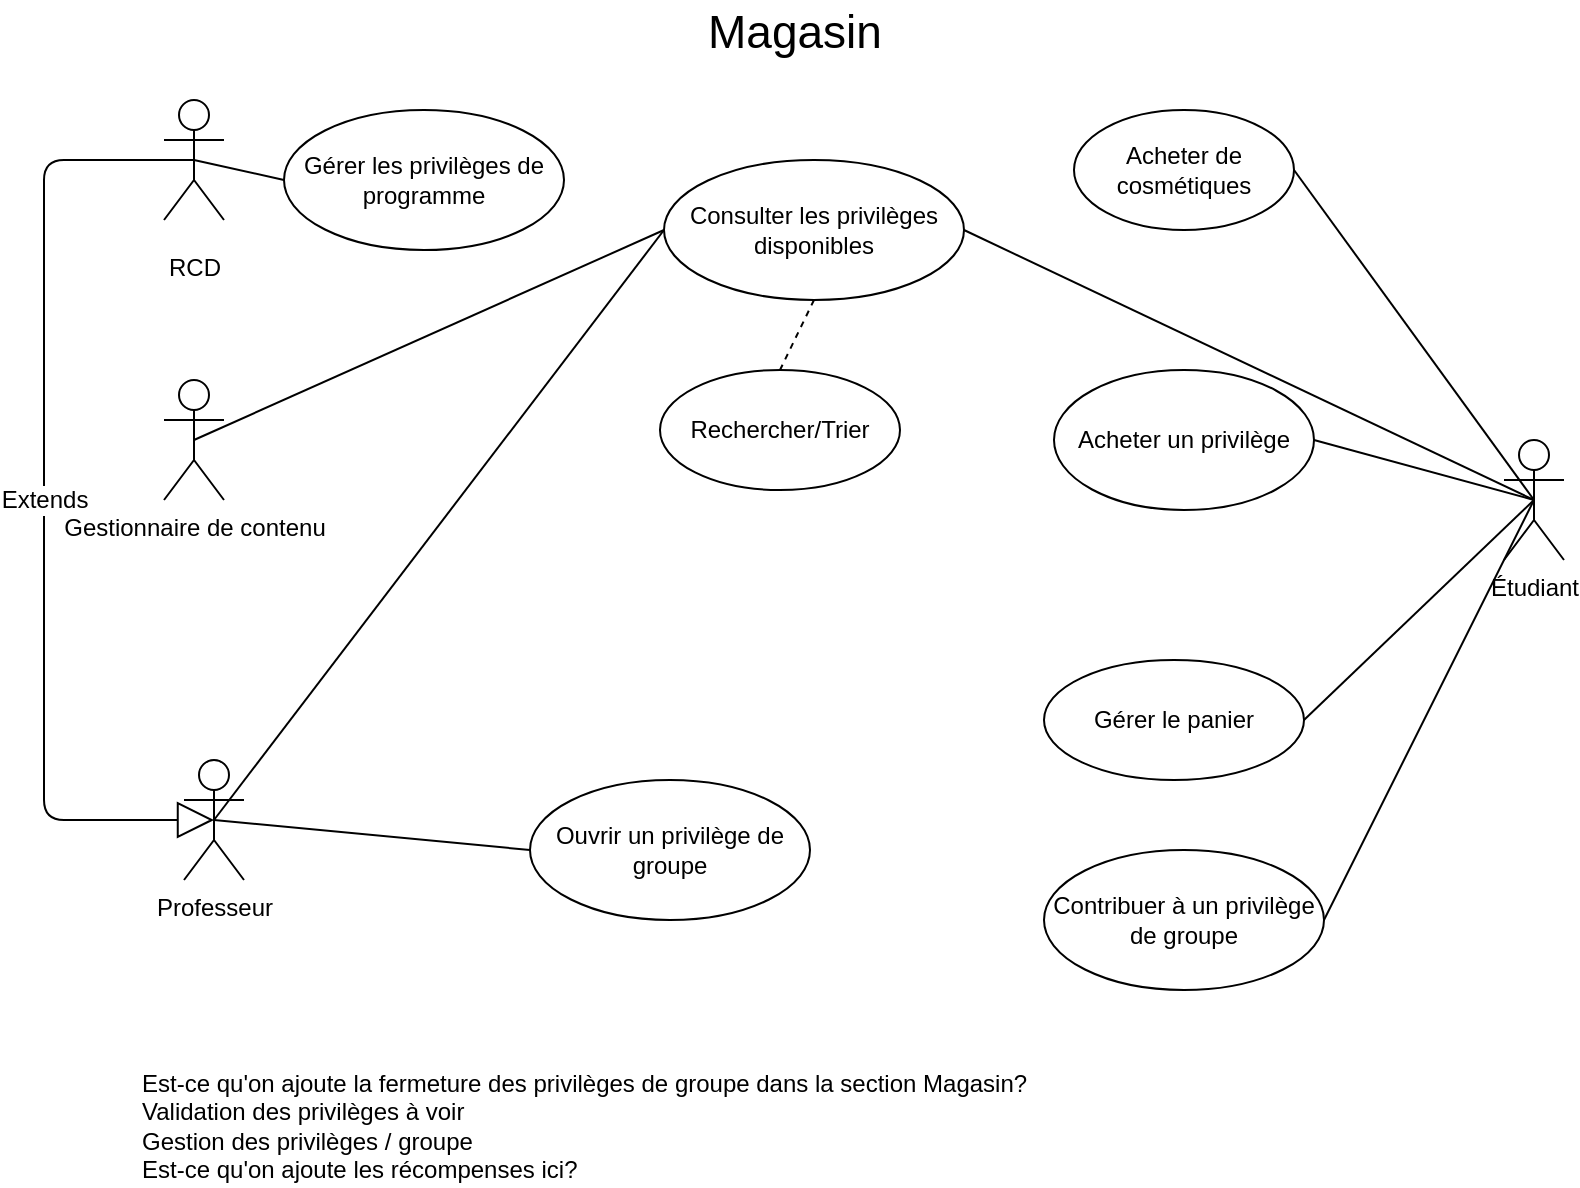 <mxfile version="12.0.2" type="device" pages="10"><diagram id="OWqLXhqKrAxSrHuuttik" name="Magasin"><mxGraphModel dx="1476" dy="595" grid="0" gridSize="10" guides="1" tooltips="1" connect="1" arrows="1" fold="1" page="1" pageScale="1" pageWidth="827" pageHeight="1169" math="0" shadow="0"><root><mxCell id="0"/><mxCell id="1" parent="0"/><mxCell id="yUyW-FGWq5844-ihpo3P-1" value="Étudiant" style="shape=umlActor;verticalLabelPosition=bottom;labelBackgroundColor=#ffffff;verticalAlign=top;html=1;outlineConnect=0;" parent="1" vertex="1"><mxGeometry x="760" y="250" width="30" height="60" as="geometry"/></mxCell><mxCell id="yUyW-FGWq5844-ihpo3P-2" value="Professeur" style="shape=umlActor;verticalLabelPosition=bottom;labelBackgroundColor=#ffffff;verticalAlign=top;html=1;outlineConnect=0;" parent="1" vertex="1"><mxGeometry x="100" y="410" width="30" height="60" as="geometry"/></mxCell><mxCell id="yUyW-FGWq5844-ihpo3P-3" value="Gestionnaire de contenu" style="shape=umlActor;verticalLabelPosition=bottom;labelBackgroundColor=#ffffff;verticalAlign=top;html=1;outlineConnect=0;" parent="1" vertex="1"><mxGeometry x="90" y="220" width="30" height="60" as="geometry"/></mxCell><mxCell id="yUyW-FGWq5844-ihpo3P-8" value="Magasin" style="text;html=1;resizable=0;points=[];autosize=1;align=left;verticalAlign=top;spacingTop=-4;fontSize=23;" parent="1" vertex="1"><mxGeometry x="360" y="30" width="60" height="20" as="geometry"/></mxCell><mxCell id="yUyW-FGWq5844-ihpo3P-9" value="&lt;font style=&quot;font-size: 12px&quot;&gt;RCD&lt;/font&gt;" style="shape=umlActor;verticalLabelPosition=bottom;labelBackgroundColor=#ffffff;verticalAlign=top;html=1;outlineConnect=0;fontSize=23;" parent="1" vertex="1"><mxGeometry x="90" y="80" width="30" height="60" as="geometry"/></mxCell><mxCell id="yUyW-FGWq5844-ihpo3P-12" value="Acheter de cosmétiques" style="ellipse;whiteSpace=wrap;html=1;align=center;container=1;recursiveResize=0;treeFolding=1;treeMoving=1;fontSize=12;" parent="1" vertex="1"><mxGeometry x="545" y="85" width="110" height="60" as="geometry"/></mxCell><mxCell id="yUyW-FGWq5844-ihpo3P-13" value="Contribuer à un privilège de groupe" style="ellipse;whiteSpace=wrap;html=1;align=center;container=1;recursiveResize=0;treeFolding=1;treeMoving=1;fontSize=12;" parent="1" vertex="1"><mxGeometry x="530" y="455" width="140" height="70" as="geometry"/></mxCell><mxCell id="yUyW-FGWq5844-ihpo3P-14" value="Ouvrir un privilège de groupe" style="ellipse;whiteSpace=wrap;html=1;align=center;container=1;recursiveResize=0;treeFolding=1;treeMoving=1;fontSize=12;" parent="1" vertex="1"><mxGeometry x="273" y="420" width="140" height="70" as="geometry"/></mxCell><mxCell id="yUyW-FGWq5844-ihpo3P-15" value="Gérer les privilèges de programme" style="ellipse;whiteSpace=wrap;html=1;align=center;container=1;recursiveResize=0;treeFolding=1;treeMoving=1;fontSize=12;" parent="1" vertex="1"><mxGeometry x="150" y="85" width="140" height="70" as="geometry"/></mxCell><mxCell id="yUyW-FGWq5844-ihpo3P-16" value="Acheter un privilège" style="ellipse;whiteSpace=wrap;html=1;align=center;container=1;recursiveResize=0;treeFolding=1;treeMoving=1;fontSize=12;" parent="1" vertex="1"><mxGeometry x="535" y="215" width="130" height="70" as="geometry"/></mxCell><mxCell id="yUyW-FGWq5844-ihpo3P-17" value="Rechercher/Trier" style="ellipse;whiteSpace=wrap;html=1;align=center;container=1;recursiveResize=0;treeFolding=1;treeMoving=1;fontSize=12;" parent="1" vertex="1"><mxGeometry x="338" y="215" width="120" height="60" as="geometry"/></mxCell><mxCell id="yUyW-FGWq5844-ihpo3P-18" value="Consulter les privilèges disponibles" style="ellipse;whiteSpace=wrap;html=1;align=center;container=1;recursiveResize=0;treeFolding=1;treeMoving=1;fontSize=12;" parent="1" vertex="1"><mxGeometry x="340" y="110" width="150" height="70" as="geometry"/></mxCell><mxCell id="yUyW-FGWq5844-ihpo3P-20" value="Gérer le panier" style="ellipse;whiteSpace=wrap;html=1;align=center;container=1;recursiveResize=0;treeFolding=1;treeMoving=1;fontSize=12;" parent="1" vertex="1"><mxGeometry x="530" y="360" width="130" height="60" as="geometry"/></mxCell><mxCell id="yUyW-FGWq5844-ihpo3P-21" value="" style="endArrow=none;html=1;fontSize=12;entryX=0.5;entryY=0.5;entryDx=0;entryDy=0;entryPerimeter=0;exitX=0;exitY=0.5;exitDx=0;exitDy=0;" parent="1" source="yUyW-FGWq5844-ihpo3P-15" target="yUyW-FGWq5844-ihpo3P-9" edge="1"><mxGeometry width="50" height="50" relative="1" as="geometry"><mxPoint x="10" y="600" as="sourcePoint"/><mxPoint x="60" y="550" as="targetPoint"/></mxGeometry></mxCell><mxCell id="yUyW-FGWq5844-ihpo3P-22" value="" style="endArrow=none;html=1;fontSize=12;entryX=0.5;entryY=0.5;entryDx=0;entryDy=0;entryPerimeter=0;exitX=0;exitY=0.5;exitDx=0;exitDy=0;" parent="1" source="yUyW-FGWq5844-ihpo3P-18" target="yUyW-FGWq5844-ihpo3P-3" edge="1"><mxGeometry width="50" height="50" relative="1" as="geometry"><mxPoint x="10" y="600" as="sourcePoint"/><mxPoint x="60" y="550" as="targetPoint"/></mxGeometry></mxCell><mxCell id="yUyW-FGWq5844-ihpo3P-23" value="" style="endArrow=none;dashed=1;html=1;fontSize=12;entryX=0.5;entryY=0;entryDx=0;entryDy=0;exitX=0.5;exitY=1;exitDx=0;exitDy=0;" parent="1" source="yUyW-FGWq5844-ihpo3P-18" target="yUyW-FGWq5844-ihpo3P-17" edge="1"><mxGeometry width="50" height="50" relative="1" as="geometry"><mxPoint x="10" y="600" as="sourcePoint"/><mxPoint x="60" y="550" as="targetPoint"/></mxGeometry></mxCell><mxCell id="yUyW-FGWq5844-ihpo3P-24" value="" style="endArrow=none;html=1;fontSize=12;entryX=0.5;entryY=0.5;entryDx=0;entryDy=0;entryPerimeter=0;exitX=0;exitY=0.5;exitDx=0;exitDy=0;" parent="1" source="yUyW-FGWq5844-ihpo3P-18" target="yUyW-FGWq5844-ihpo3P-2" edge="1"><mxGeometry width="50" height="50" relative="1" as="geometry"><mxPoint x="10" y="600" as="sourcePoint"/><mxPoint x="60" y="550" as="targetPoint"/></mxGeometry></mxCell><mxCell id="yUyW-FGWq5844-ihpo3P-25" value="" style="endArrow=none;html=1;fontSize=12;entryX=0.5;entryY=0.5;entryDx=0;entryDy=0;entryPerimeter=0;exitX=0;exitY=0.5;exitDx=0;exitDy=0;" parent="1" source="yUyW-FGWq5844-ihpo3P-14" target="yUyW-FGWq5844-ihpo3P-2" edge="1"><mxGeometry width="50" height="50" relative="1" as="geometry"><mxPoint x="10" y="600" as="sourcePoint"/><mxPoint x="60" y="550" as="targetPoint"/></mxGeometry></mxCell><mxCell id="yUyW-FGWq5844-ihpo3P-26" value="Extends" style="endArrow=block;endSize=16;endFill=0;html=1;fontSize=12;exitX=0.5;exitY=0.5;exitDx=0;exitDy=0;exitPerimeter=0;entryX=0.5;entryY=0.5;entryDx=0;entryDy=0;entryPerimeter=0;" parent="1" source="yUyW-FGWq5844-ihpo3P-9" target="yUyW-FGWq5844-ihpo3P-2" edge="1"><mxGeometry width="160" relative="1" as="geometry"><mxPoint x="10" y="550" as="sourcePoint"/><mxPoint x="170" y="550" as="targetPoint"/><Array as="points"><mxPoint x="30" y="110"/><mxPoint x="30" y="440"/></Array></mxGeometry></mxCell><mxCell id="yUyW-FGWq5844-ihpo3P-27" value="" style="endArrow=none;html=1;fontSize=12;entryX=0.5;entryY=0.5;entryDx=0;entryDy=0;entryPerimeter=0;exitX=1;exitY=0.5;exitDx=0;exitDy=0;" parent="1" source="yUyW-FGWq5844-ihpo3P-12" target="yUyW-FGWq5844-ihpo3P-1" edge="1"><mxGeometry width="50" height="50" relative="1" as="geometry"><mxPoint x="10" y="600" as="sourcePoint"/><mxPoint x="60" y="550" as="targetPoint"/></mxGeometry></mxCell><mxCell id="yUyW-FGWq5844-ihpo3P-28" value="" style="endArrow=none;html=1;fontSize=12;entryX=0.5;entryY=0.5;entryDx=0;entryDy=0;entryPerimeter=0;exitX=1;exitY=0.5;exitDx=0;exitDy=0;" parent="1" source="yUyW-FGWq5844-ihpo3P-16" target="yUyW-FGWq5844-ihpo3P-1" edge="1"><mxGeometry width="50" height="50" relative="1" as="geometry"><mxPoint x="10" y="600" as="sourcePoint"/><mxPoint x="60" y="550" as="targetPoint"/></mxGeometry></mxCell><mxCell id="yUyW-FGWq5844-ihpo3P-29" value="" style="endArrow=none;html=1;fontSize=12;entryX=0.5;entryY=0.5;entryDx=0;entryDy=0;entryPerimeter=0;exitX=1;exitY=0.5;exitDx=0;exitDy=0;" parent="1" source="yUyW-FGWq5844-ihpo3P-20" target="yUyW-FGWq5844-ihpo3P-1" edge="1"><mxGeometry width="50" height="50" relative="1" as="geometry"><mxPoint x="10" y="600" as="sourcePoint"/><mxPoint x="60" y="550" as="targetPoint"/></mxGeometry></mxCell><mxCell id="yUyW-FGWq5844-ihpo3P-30" value="" style="endArrow=none;html=1;fontSize=12;entryX=0.5;entryY=0.5;entryDx=0;entryDy=0;entryPerimeter=0;exitX=1;exitY=0.5;exitDx=0;exitDy=0;" parent="1" source="yUyW-FGWq5844-ihpo3P-13" target="yUyW-FGWq5844-ihpo3P-1" edge="1"><mxGeometry width="50" height="50" relative="1" as="geometry"><mxPoint x="10" y="600" as="sourcePoint"/><mxPoint x="60" y="550" as="targetPoint"/></mxGeometry></mxCell><mxCell id="yUyW-FGWq5844-ihpo3P-31" value="" style="endArrow=none;html=1;fontSize=12;entryX=0.5;entryY=0.5;entryDx=0;entryDy=0;entryPerimeter=0;exitX=1;exitY=0.5;exitDx=0;exitDy=0;" parent="1" source="yUyW-FGWq5844-ihpo3P-18" target="yUyW-FGWq5844-ihpo3P-1" edge="1"><mxGeometry width="50" height="50" relative="1" as="geometry"><mxPoint x="10" y="600" as="sourcePoint"/><mxPoint x="60" y="550" as="targetPoint"/></mxGeometry></mxCell><mxCell id="yUyW-FGWq5844-ihpo3P-32" value="&lt;div&gt;Est-ce qu'on ajoute la fermeture des privilèges de groupe dans la section Magasin?&lt;/div&gt;&lt;div&gt;Validation des privilèges à voir&lt;br&gt;&lt;/div&gt;&lt;div&gt;Gestion des privilèges / groupe&lt;/div&gt;&lt;div&gt;Est-ce qu'on ajoute les récompenses ici?&lt;br&gt;&lt;/div&gt;" style="text;html=1;resizable=0;points=[];autosize=1;align=left;verticalAlign=top;spacingTop=-4;fontSize=12;" parent="1" vertex="1"><mxGeometry x="77" y="562" width="450" height="60" as="geometry"/></mxCell></root></mxGraphModel></diagram><diagram id="iceCDYo9wT4v2LX8CSk_" name="Profil"><mxGraphModel dx="1476" dy="595" grid="0" gridSize="10" guides="1" tooltips="1" connect="1" arrows="1" fold="1" page="1" pageScale="1" pageWidth="1169" pageHeight="827" math="0" shadow="0"><root><mxCell id="tCKkv0YkU6ImWQ40d-lL-0"/><mxCell id="tCKkv0YkU6ImWQ40d-lL-1" parent="tCKkv0YkU6ImWQ40d-lL-0"/><mxCell id="Ze2UR6EOkPJCLq1yx7Bj-0" value="Visiteur" style="shape=umlActor;verticalLabelPosition=bottom;labelBackgroundColor=#ffffff;verticalAlign=top;html=1;outlineConnect=0;fontSize=12;" parent="tCKkv0YkU6ImWQ40d-lL-1" vertex="1"><mxGeometry x="40" y="98" width="30" height="60" as="geometry"/></mxCell><mxCell id="Ze2UR6EOkPJCLq1yx7Bj-1" value="Administrateur" style="shape=umlActor;verticalLabelPosition=bottom;labelBackgroundColor=#ffffff;verticalAlign=top;html=1;outlineConnect=0;fontSize=12;" parent="tCKkv0YkU6ImWQ40d-lL-1" vertex="1"><mxGeometry x="40" y="205" width="30" height="60" as="geometry"/></mxCell><mxCell id="Ze2UR6EOkPJCLq1yx7Bj-2" value="Étudiant" style="shape=umlActor;verticalLabelPosition=bottom;labelBackgroundColor=#ffffff;verticalAlign=top;html=1;outlineConnect=0;fontSize=12;" parent="tCKkv0YkU6ImWQ40d-lL-1" vertex="1"><mxGeometry x="770" y="165" width="30" height="60" as="geometry"/></mxCell><mxCell id="Ze2UR6EOkPJCLq1yx7Bj-3" value="Professeur" style="shape=umlActor;verticalLabelPosition=bottom;labelBackgroundColor=#ffffff;verticalAlign=top;html=1;outlineConnect=0;fontSize=12;" parent="tCKkv0YkU6ImWQ40d-lL-1" vertex="1"><mxGeometry x="772" y="353" width="30" height="60" as="geometry"/></mxCell><mxCell id="Ze2UR6EOkPJCLq1yx7Bj-5" value="Consulter globalement&amp;nbsp; des profils" style="ellipse;whiteSpace=wrap;html=1;align=center;container=1;recursiveResize=0;treeFolding=1;treeMoving=1;fontSize=12;" parent="tCKkv0YkU6ImWQ40d-lL-1" vertex="1"><mxGeometry x="140" y="105" width="130" height="70" as="geometry"/></mxCell><mxCell id="Ze2UR6EOkPJCLq1yx7Bj-6" value="Consulter l'historique des achats" style="ellipse;whiteSpace=wrap;html=1;align=center;container=1;recursiveResize=0;treeFolding=1;treeMoving=1;fontSize=12;" parent="tCKkv0YkU6ImWQ40d-lL-1" vertex="1"><mxGeometry x="430" y="195" width="130" height="70" as="geometry"/></mxCell><mxCell id="Ze2UR6EOkPJCLq1yx7Bj-7" value="Consulter l'inventaire" style="ellipse;whiteSpace=wrap;html=1;align=center;container=1;recursiveResize=0;treeFolding=1;treeMoving=1;fontSize=12;" parent="tCKkv0YkU6ImWQ40d-lL-1" vertex="1"><mxGeometry x="600" y="205" width="140" height="70" as="geometry"/></mxCell><mxCell id="Ze2UR6EOkPJCLq1yx7Bj-8" value="Consulter les points d'expériences" style="ellipse;whiteSpace=wrap;html=1;align=center;container=1;recursiveResize=0;treeFolding=1;treeMoving=1;fontSize=12;" parent="tCKkv0YkU6ImWQ40d-lL-1" vertex="1"><mxGeometry x="430" y="277.5" width="135" height="70" as="geometry"/></mxCell><mxCell id="Ze2UR6EOkPJCLq1yx7Bj-9" value="Consulter les points (monnaie)" style="ellipse;whiteSpace=wrap;html=1;align=center;container=1;recursiveResize=0;treeFolding=1;treeMoving=1;fontSize=12;" parent="tCKkv0YkU6ImWQ40d-lL-1" vertex="1"><mxGeometry x="430" y="115" width="130" height="60" as="geometry"/></mxCell><mxCell id="Ze2UR6EOkPJCLq1yx7Bj-10" value="Consulter le profil Active Directory" style="ellipse;whiteSpace=wrap;html=1;align=center;container=1;recursiveResize=0;treeFolding=1;treeMoving=1;fontSize=12;" parent="tCKkv0YkU6ImWQ40d-lL-1" vertex="1"><mxGeometry x="595" y="110" width="125" height="80" as="geometry"/></mxCell><mxCell id="Ze2UR6EOkPJCLq1yx7Bj-11" value="Consulter le pseudo et la description" style="ellipse;whiteSpace=wrap;html=1;align=center;container=1;recursiveResize=0;treeFolding=1;treeMoving=1;fontSize=12;" parent="tCKkv0YkU6ImWQ40d-lL-1" vertex="1"><mxGeometry x="571" y="360" width="160" height="80" as="geometry"/></mxCell><mxCell id="Ze2UR6EOkPJCLq1yx7Bj-12" value="Modifier l'avatar" style="ellipse;whiteSpace=wrap;html=1;align=center;container=1;recursiveResize=0;treeFolding=1;treeMoving=1;fontSize=12;" parent="tCKkv0YkU6ImWQ40d-lL-1" vertex="1"><mxGeometry x="365" y="490" width="150" height="60" as="geometry"/></mxCell><mxCell id="Ze2UR6EOkPJCLq1yx7Bj-13" value="Modifier le pseudo et la description" style="ellipse;whiteSpace=wrap;html=1;align=center;container=1;recursiveResize=0;treeFolding=1;treeMoving=1;fontSize=12;" parent="tCKkv0YkU6ImWQ40d-lL-1" vertex="1"><mxGeometry x="557.5" y="480" width="170" height="70" as="geometry"/></mxCell><mxCell id="Ze2UR6EOkPJCLq1yx7Bj-14" value="Consulter tous les profils" style="ellipse;whiteSpace=wrap;html=1;align=center;container=1;recursiveResize=0;treeFolding=1;treeMoving=1;fontSize=12;" parent="tCKkv0YkU6ImWQ40d-lL-1" vertex="1"><mxGeometry x="145" y="207.5" width="130" height="70" as="geometry"/></mxCell><mxCell id="Ze2UR6EOkPJCLq1yx7Bj-15" value="Consulter l'avatar" style="ellipse;whiteSpace=wrap;html=1;align=center;container=1;recursiveResize=0;treeFolding=1;treeMoving=1;fontSize=12;" parent="tCKkv0YkU6ImWQ40d-lL-1" vertex="1"><mxGeometry x="390" y="370" width="140" height="60" as="geometry"/></mxCell><mxCell id="Ze2UR6EOkPJCLq1yx7Bj-16" value="Profil" style="text;html=1;resizable=0;points=[];autosize=1;align=left;verticalAlign=top;spacingTop=-4;fontSize=23;" parent="tCKkv0YkU6ImWQ40d-lL-1" vertex="1"><mxGeometry x="420" y="19" width="40" height="20" as="geometry"/></mxCell><mxCell id="tcW8Bvh_IKt563i1LxkQ-0" value="" style="endArrow=none;html=1;fontSize=23;entryX=0.5;entryY=0.5;entryDx=0;entryDy=0;entryPerimeter=0;exitX=0;exitY=0.5;exitDx=0;exitDy=0;" parent="tCKkv0YkU6ImWQ40d-lL-1" source="Ze2UR6EOkPJCLq1yx7Bj-5" target="Ze2UR6EOkPJCLq1yx7Bj-0" edge="1"><mxGeometry width="50" height="50" relative="1" as="geometry"><mxPoint x="20" y="670" as="sourcePoint"/><mxPoint x="70" y="620" as="targetPoint"/></mxGeometry></mxCell><mxCell id="tcW8Bvh_IKt563i1LxkQ-1" value="" style="endArrow=none;html=1;fontSize=23;entryX=0.5;entryY=0.5;entryDx=0;entryDy=0;entryPerimeter=0;exitX=0;exitY=0.5;exitDx=0;exitDy=0;" parent="tCKkv0YkU6ImWQ40d-lL-1" source="Ze2UR6EOkPJCLq1yx7Bj-14" target="Ze2UR6EOkPJCLq1yx7Bj-1" edge="1"><mxGeometry width="50" height="50" relative="1" as="geometry"><mxPoint x="20" y="670" as="sourcePoint"/><mxPoint x="70" y="620" as="targetPoint"/></mxGeometry></mxCell><mxCell id="tcW8Bvh_IKt563i1LxkQ-2" value="" style="endArrow=none;html=1;fontSize=23;entryX=0.5;entryY=0.5;entryDx=0;entryDy=0;entryPerimeter=0;exitX=1;exitY=0.5;exitDx=0;exitDy=0;" parent="tCKkv0YkU6ImWQ40d-lL-1" source="Ze2UR6EOkPJCLq1yx7Bj-11" target="Ze2UR6EOkPJCLq1yx7Bj-3" edge="1"><mxGeometry width="50" height="50" relative="1" as="geometry"><mxPoint x="20" y="670" as="sourcePoint"/><mxPoint x="70" y="620" as="targetPoint"/></mxGeometry></mxCell><mxCell id="tcW8Bvh_IKt563i1LxkQ-3" value="" style="endArrow=none;html=1;fontSize=23;entryX=0.5;entryY=0.5;entryDx=0;entryDy=0;entryPerimeter=0;exitX=1;exitY=0;exitDx=0;exitDy=0;" parent="tCKkv0YkU6ImWQ40d-lL-1" source="Ze2UR6EOkPJCLq1yx7Bj-13" target="Ze2UR6EOkPJCLq1yx7Bj-3" edge="1"><mxGeometry width="50" height="50" relative="1" as="geometry"><mxPoint x="20" y="670" as="sourcePoint"/><mxPoint x="70" y="620" as="targetPoint"/></mxGeometry></mxCell><mxCell id="tcW8Bvh_IKt563i1LxkQ-4" value="" style="endArrow=none;html=1;fontSize=23;entryX=0.5;entryY=0.5;entryDx=0;entryDy=0;entryPerimeter=0;exitX=1;exitY=0.5;exitDx=0;exitDy=0;" parent="tCKkv0YkU6ImWQ40d-lL-1" source="Ze2UR6EOkPJCLq1yx7Bj-12" target="Ze2UR6EOkPJCLq1yx7Bj-3" edge="1"><mxGeometry width="50" height="50" relative="1" as="geometry"><mxPoint x="20" y="670" as="sourcePoint"/><mxPoint x="70" y="620" as="targetPoint"/><Array as="points"><mxPoint x="560" y="460"/><mxPoint x="680" y="460"/></Array></mxGeometry></mxCell><mxCell id="tcW8Bvh_IKt563i1LxkQ-5" value="" style="endArrow=none;html=1;fontSize=23;entryX=0.5;entryY=0.5;entryDx=0;entryDy=0;entryPerimeter=0;exitX=1;exitY=0.5;exitDx=0;exitDy=0;" parent="tCKkv0YkU6ImWQ40d-lL-1" source="Ze2UR6EOkPJCLq1yx7Bj-15" target="Ze2UR6EOkPJCLq1yx7Bj-3" edge="1"><mxGeometry width="50" height="50" relative="1" as="geometry"><mxPoint x="20" y="670" as="sourcePoint"/><mxPoint x="70" y="620" as="targetPoint"/><Array as="points"><mxPoint x="560" y="450"/><mxPoint x="680" y="450"/></Array></mxGeometry></mxCell><mxCell id="tcW8Bvh_IKt563i1LxkQ-6" value="" style="endArrow=none;html=1;fontSize=23;entryX=0.5;entryY=0.5;entryDx=0;entryDy=0;entryPerimeter=0;exitX=1;exitY=0.5;exitDx=0;exitDy=0;" parent="tCKkv0YkU6ImWQ40d-lL-1" source="Ze2UR6EOkPJCLq1yx7Bj-10" target="Ze2UR6EOkPJCLq1yx7Bj-2" edge="1"><mxGeometry width="50" height="50" relative="1" as="geometry"><mxPoint x="20" y="620" as="sourcePoint"/><mxPoint x="70" y="570" as="targetPoint"/></mxGeometry></mxCell><mxCell id="tcW8Bvh_IKt563i1LxkQ-7" value="" style="endArrow=none;html=1;fontSize=23;entryX=0.5;entryY=0.5;entryDx=0;entryDy=0;entryPerimeter=0;exitX=1;exitY=0.5;exitDx=0;exitDy=0;" parent="tCKkv0YkU6ImWQ40d-lL-1" source="Ze2UR6EOkPJCLq1yx7Bj-7" target="Ze2UR6EOkPJCLq1yx7Bj-2" edge="1"><mxGeometry width="50" height="50" relative="1" as="geometry"><mxPoint x="20" y="620" as="sourcePoint"/><mxPoint x="70" y="570" as="targetPoint"/></mxGeometry></mxCell><mxCell id="tcW8Bvh_IKt563i1LxkQ-8" value="" style="endArrow=none;html=1;fontSize=23;entryX=0.5;entryY=0.5;entryDx=0;entryDy=0;entryPerimeter=0;exitX=1;exitY=1;exitDx=0;exitDy=0;" parent="tCKkv0YkU6ImWQ40d-lL-1" source="Ze2UR6EOkPJCLq1yx7Bj-9" target="Ze2UR6EOkPJCLq1yx7Bj-2" edge="1"><mxGeometry width="50" height="50" relative="1" as="geometry"><mxPoint x="20" y="620" as="sourcePoint"/><mxPoint x="70" y="570" as="targetPoint"/><Array as="points"><mxPoint x="560" y="195"/></Array></mxGeometry></mxCell><mxCell id="tcW8Bvh_IKt563i1LxkQ-9" value="" style="endArrow=none;html=1;fontSize=23;entryX=0.5;entryY=0.5;entryDx=0;entryDy=0;entryPerimeter=0;exitX=1;exitY=0;exitDx=0;exitDy=0;" parent="tCKkv0YkU6ImWQ40d-lL-1" source="Ze2UR6EOkPJCLq1yx7Bj-6" target="Ze2UR6EOkPJCLq1yx7Bj-2" edge="1"><mxGeometry width="50" height="50" relative="1" as="geometry"><mxPoint x="20" y="620" as="sourcePoint"/><mxPoint x="70" y="570" as="targetPoint"/><Array as="points"><mxPoint x="560" y="200"/></Array></mxGeometry></mxCell><mxCell id="tcW8Bvh_IKt563i1LxkQ-10" value="" style="endArrow=none;html=1;fontSize=23;entryX=0.5;entryY=0.5;entryDx=0;entryDy=0;entryPerimeter=0;" parent="tCKkv0YkU6ImWQ40d-lL-1" target="Ze2UR6EOkPJCLq1yx7Bj-2" edge="1"><mxGeometry width="50" height="50" relative="1" as="geometry"><mxPoint x="560" y="310" as="sourcePoint"/><mxPoint x="70" y="570" as="targetPoint"/><Array as="points"><mxPoint x="720" y="310"/></Array></mxGeometry></mxCell><mxCell id="tcW8Bvh_IKt563i1LxkQ-11" value="" style="endArrow=none;html=1;fontSize=23;entryX=0.5;entryY=0.5;entryDx=0;entryDy=0;entryPerimeter=0;exitX=1;exitY=0;exitDx=0;exitDy=0;" parent="tCKkv0YkU6ImWQ40d-lL-1" source="Ze2UR6EOkPJCLq1yx7Bj-15" target="Ze2UR6EOkPJCLq1yx7Bj-2" edge="1"><mxGeometry width="50" height="50" relative="1" as="geometry"><mxPoint x="20" y="620" as="sourcePoint"/><mxPoint x="70" y="570" as="targetPoint"/><Array as="points"><mxPoint x="580" y="379"/><mxPoint x="580" y="320"/><mxPoint x="697" y="320"/><mxPoint x="810" y="320"/><mxPoint x="810" y="195"/></Array></mxGeometry></mxCell><mxCell id="tcW8Bvh_IKt563i1LxkQ-12" value="" style="endArrow=none;html=1;fontSize=23;entryX=0.5;entryY=0.5;entryDx=0;entryDy=0;entryPerimeter=0;exitX=1;exitY=0;exitDx=0;exitDy=0;" parent="tCKkv0YkU6ImWQ40d-lL-1" source="Ze2UR6EOkPJCLq1yx7Bj-11" target="Ze2UR6EOkPJCLq1yx7Bj-2" edge="1"><mxGeometry width="50" height="50" relative="1" as="geometry"><mxPoint x="20" y="620" as="sourcePoint"/><mxPoint x="70" y="570" as="targetPoint"/><Array as="points"><mxPoint x="708" y="340"/><mxPoint x="820" y="340"/><mxPoint x="820" y="195"/></Array></mxGeometry></mxCell><mxCell id="tcW8Bvh_IKt563i1LxkQ-13" value="" style="endArrow=none;html=1;fontSize=23;entryX=0.5;entryY=0.5;entryDx=0;entryDy=0;entryPerimeter=0;exitX=1;exitY=0.5;exitDx=0;exitDy=0;" parent="tCKkv0YkU6ImWQ40d-lL-1" source="Ze2UR6EOkPJCLq1yx7Bj-13" target="Ze2UR6EOkPJCLq1yx7Bj-2" edge="1"><mxGeometry width="50" height="50" relative="1" as="geometry"><mxPoint x="20" y="620" as="sourcePoint"/><mxPoint x="70" y="570" as="targetPoint"/><Array as="points"><mxPoint x="830" y="515"/><mxPoint x="830" y="195"/></Array></mxGeometry></mxCell><mxCell id="tcW8Bvh_IKt563i1LxkQ-14" value="" style="endArrow=none;html=1;fontSize=23;entryX=0.5;entryY=0.5;entryDx=0;entryDy=0;entryPerimeter=0;exitX=0.5;exitY=1;exitDx=0;exitDy=0;" parent="tCKkv0YkU6ImWQ40d-lL-1" source="Ze2UR6EOkPJCLq1yx7Bj-12" target="Ze2UR6EOkPJCLq1yx7Bj-2" edge="1"><mxGeometry width="50" height="50" relative="1" as="geometry"><mxPoint x="20" y="620" as="sourcePoint"/><mxPoint x="70" y="570" as="targetPoint"/><Array as="points"><mxPoint x="440" y="560"/><mxPoint x="840" y="560"/><mxPoint x="840" y="195"/></Array></mxGeometry></mxCell><mxCell id="ZymQoQ6o4cb_ByZfyaAs-0" value="&lt;div&gt;Le profil contient :&lt;br&gt;&lt;/div&gt;&lt;div&gt;- Un inventaire&lt;/div&gt;&lt;div&gt;- Un avatar&lt;/div&gt;&lt;div&gt;- Des points (argent/solde)&lt;/div&gt;&lt;div&gt;- Des points d'expérience&lt;/div&gt;&lt;div&gt;- Un nom d'utilisateur&lt;/div&gt;&lt;div&gt;- Une adresse couriel&lt;/div&gt;&lt;div&gt;- Un pseudonyme&lt;/div&gt;&lt;div&gt;- Une présentation&lt;/div&gt;&lt;div&gt;- Un historique d'achat&lt;br&gt;&lt;/div&gt;&lt;div&gt;&lt;br&gt;&lt;/div&gt;&lt;div&gt;L'inventaire contient :&lt;br&gt;&lt;/div&gt;&lt;div&gt;- Les skins&lt;/div&gt;&lt;div&gt;- Les armes, etc. (À voir)&lt;/div&gt;&lt;div&gt;&lt;br&gt;&lt;/div&gt;&lt;div&gt;La consultation de profils de groupes pour le prof dans un autre module (gestion pédagogique)?&lt;/div&gt;&lt;div&gt;Les professeurs ont toutes les skins dans leur inventaire&lt;br&gt;&lt;/div&gt;" style="text;html=1;resizable=0;points=[];autosize=1;align=left;verticalAlign=top;spacingTop=-4;fontSize=12;" parent="tCKkv0YkU6ImWQ40d-lL-1" vertex="1"><mxGeometry x="5" y="360" width="510" height="240" as="geometry"/></mxCell></root></mxGraphModel></diagram><diagram id="124L4P458lXN6vxKhONh" name="Accueil non enregistré"><mxGraphModel dx="1236" dy="595" grid="0" gridSize="10" guides="1" tooltips="1" connect="1" arrows="1" fold="1" page="1" pageScale="1" pageWidth="1169" pageHeight="827" math="0" shadow="0"><root><mxCell id="J3Da3mEpgAV8TG_WtEhM-0"/><mxCell id="J3Da3mEpgAV8TG_WtEhM-1" parent="J3Da3mEpgAV8TG_WtEhM-0"/><mxCell id="xnjzuEUxH4oV6_tqdzGJ-0" value="Visiteur" style="shape=umlActor;verticalLabelPosition=bottom;labelBackgroundColor=#ffffff;verticalAlign=top;html=1;outlineConnect=0;fontSize=12;" parent="J3Da3mEpgAV8TG_WtEhM-1" vertex="1"><mxGeometry x="90" y="220" width="30" height="60" as="geometry"/></mxCell><mxCell id="xnjzuEUxH4oV6_tqdzGJ-1" value="Accueil non enregistré" style="text;html=1;resizable=0;points=[];autosize=1;align=left;verticalAlign=top;spacingTop=-4;fontSize=23;" parent="J3Da3mEpgAV8TG_WtEhM-1" vertex="1"><mxGeometry x="419" y="66" width="130" height="20" as="geometry"/></mxCell><mxCell id="xnjzuEUxH4oV6_tqdzGJ-2" value="Consulter les profils globaux" style="ellipse;whiteSpace=wrap;html=1;align=center;container=1;recursiveResize=0;treeFolding=1;treeMoving=1;fontSize=12;" parent="J3Da3mEpgAV8TG_WtEhM-1" vertex="1"><mxGeometry x="240" y="200" width="150" height="70" as="geometry"/></mxCell><mxCell id="xnjzuEUxH4oV6_tqdzGJ-3" value="Consulter les classements" style="ellipse;whiteSpace=wrap;html=1;align=center;container=1;recursiveResize=0;treeFolding=1;treeMoving=1;fontSize=12;" parent="J3Da3mEpgAV8TG_WtEhM-1" vertex="1"><mxGeometry x="240" y="300" width="140" height="70" as="geometry"/></mxCell><mxCell id="xnjzuEUxH4oV6_tqdzGJ-4" value="Consulter la description de M.A.R.V.E.L" style="ellipse;whiteSpace=wrap;html=1;align=center;container=1;recursiveResize=0;treeFolding=1;treeMoving=1;fontSize=12;" parent="J3Da3mEpgAV8TG_WtEhM-1" vertex="1"><mxGeometry x="245" y="400" width="140" height="70" as="geometry"/></mxCell><mxCell id="xnjzuEUxH4oV6_tqdzGJ-5" value="" style="endArrow=none;html=1;fontSize=12;entryX=0.5;entryY=0.5;entryDx=0;entryDy=0;entryPerimeter=0;exitX=0;exitY=0.5;exitDx=0;exitDy=0;" parent="J3Da3mEpgAV8TG_WtEhM-1" source="xnjzuEUxH4oV6_tqdzGJ-2" target="xnjzuEUxH4oV6_tqdzGJ-0" edge="1"><mxGeometry width="50" height="50" relative="1" as="geometry"><mxPoint x="90" y="540" as="sourcePoint"/><mxPoint x="140" y="490" as="targetPoint"/></mxGeometry></mxCell><mxCell id="xnjzuEUxH4oV6_tqdzGJ-8" value="" style="endArrow=none;html=1;fontSize=12;entryX=0.5;entryY=0.5;entryDx=0;entryDy=0;entryPerimeter=0;exitX=0;exitY=0.5;exitDx=0;exitDy=0;" parent="J3Da3mEpgAV8TG_WtEhM-1" source="xnjzuEUxH4oV6_tqdzGJ-3" target="xnjzuEUxH4oV6_tqdzGJ-0" edge="1"><mxGeometry width="50" height="50" relative="1" as="geometry"><mxPoint x="90" y="540" as="sourcePoint"/><mxPoint x="140" y="490" as="targetPoint"/></mxGeometry></mxCell><mxCell id="xnjzuEUxH4oV6_tqdzGJ-9" value="" style="endArrow=none;html=1;fontSize=12;entryX=0.5;entryY=0.5;entryDx=0;entryDy=0;entryPerimeter=0;exitX=0;exitY=0.5;exitDx=0;exitDy=0;" parent="J3Da3mEpgAV8TG_WtEhM-1" source="xnjzuEUxH4oV6_tqdzGJ-4" target="xnjzuEUxH4oV6_tqdzGJ-0" edge="1"><mxGeometry width="50" height="50" relative="1" as="geometry"><mxPoint x="90" y="540" as="sourcePoint"/><mxPoint x="140" y="490" as="targetPoint"/></mxGeometry></mxCell><mxCell id="xnjzuEUxH4oV6_tqdzGJ-10" value="La division des technologies devra être effectuée" style="text;html=1;resizable=0;points=[];autosize=1;align=left;verticalAlign=top;spacingTop=-4;fontSize=12;" parent="J3Da3mEpgAV8TG_WtEhM-1" vertex="1"><mxGeometry x="603" y="216" width="270" height="20" as="geometry"/></mxCell></root></mxGraphModel></diagram><diagram id="sTO3ksneFC1VIagBrkhu" name="Accueil Étudiant"><mxGraphModel dx="1236" dy="595" grid="0" gridSize="10" guides="1" tooltips="1" connect="1" arrows="1" fold="1" page="1" pageScale="1" pageWidth="1169" pageHeight="827" math="0" shadow="0"><root><mxCell id="OsUZXJ9Rehaepmk_Qy4Q-0"/><mxCell id="OsUZXJ9Rehaepmk_Qy4Q-1" parent="OsUZXJ9Rehaepmk_Qy4Q-0"/><mxCell id="OsUZXJ9Rehaepmk_Qy4Q-2" value="Accueil Étudiant" style="text;html=1;resizable=0;points=[];autosize=1;align=left;verticalAlign=top;spacingTop=-4;fontSize=23;" parent="OsUZXJ9Rehaepmk_Qy4Q-1" vertex="1"><mxGeometry x="40" y="60" width="100" height="20" as="geometry"/></mxCell><mxCell id="OsUZXJ9Rehaepmk_Qy4Q-3" value="Étudiant" style="shape=umlActor;verticalLabelPosition=bottom;labelBackgroundColor=#ffffff;verticalAlign=top;html=1;outlineConnect=0;fontSize=12;" parent="OsUZXJ9Rehaepmk_Qy4Q-1" vertex="1"><mxGeometry x="30" y="280" width="30" height="60" as="geometry"/></mxCell><mxCell id="OsUZXJ9Rehaepmk_Qy4Q-4" value="Consulter les classements" style="ellipse;whiteSpace=wrap;html=1;align=center;container=1;recursiveResize=0;treeFolding=1;treeMoving=1;fontSize=12;" parent="OsUZXJ9Rehaepmk_Qy4Q-1" vertex="1"><mxGeometry x="210" y="140" width="130" height="70" as="geometry"/></mxCell><mxCell id="OsUZXJ9Rehaepmk_Qy4Q-5" value="Consulter le résumé de son profil" style="ellipse;whiteSpace=wrap;html=1;align=center;container=1;recursiveResize=0;treeFolding=1;treeMoving=1;fontSize=12;" parent="OsUZXJ9Rehaepmk_Qy4Q-1" vertex="1"><mxGeometry x="210" y="250" width="140" height="80" as="geometry"/></mxCell><mxCell id="OsUZXJ9Rehaepmk_Qy4Q-6" value="Consulter les promotions" style="ellipse;whiteSpace=wrap;html=1;align=center;container=1;recursiveResize=0;treeFolding=1;treeMoving=1;fontSize=12;" parent="OsUZXJ9Rehaepmk_Qy4Q-1" vertex="1"><mxGeometry x="210" y="350" width="130" height="60" as="geometry"/></mxCell><mxCell id="OsUZXJ9Rehaepmk_Qy4Q-7" value="Consulter les récompenses journalières" style="ellipse;whiteSpace=wrap;html=1;align=center;container=1;recursiveResize=0;treeFolding=1;treeMoving=1;fontSize=12;" parent="OsUZXJ9Rehaepmk_Qy4Q-1" vertex="1"><mxGeometry x="210" y="430" width="130" height="80" as="geometry"/></mxCell><mxCell id="OsUZXJ9Rehaepmk_Qy4Q-8" value="Consulter l'actualité (transactions)" style="ellipse;whiteSpace=wrap;html=1;align=center;container=1;recursiveResize=0;treeFolding=1;treeMoving=1;fontSize=12;" parent="OsUZXJ9Rehaepmk_Qy4Q-1" vertex="1"><mxGeometry x="200" y="540" width="150" height="80" as="geometry"/></mxCell><mxCell id="OsUZXJ9Rehaepmk_Qy4Q-9" value="" style="endArrow=none;html=1;fontSize=12;entryX=0.5;entryY=0.5;entryDx=0;entryDy=0;entryPerimeter=0;exitX=0;exitY=0.5;exitDx=0;exitDy=0;" parent="OsUZXJ9Rehaepmk_Qy4Q-1" source="OsUZXJ9Rehaepmk_Qy4Q-4" target="OsUZXJ9Rehaepmk_Qy4Q-3" edge="1"><mxGeometry width="50" height="50" relative="1" as="geometry"><mxPoint x="50" y="440" as="sourcePoint"/><mxPoint x="100" y="390" as="targetPoint"/></mxGeometry></mxCell><mxCell id="OsUZXJ9Rehaepmk_Qy4Q-10" value="" style="endArrow=none;html=1;fontSize=12;entryX=0.5;entryY=0.5;entryDx=0;entryDy=0;entryPerimeter=0;exitX=0;exitY=0.5;exitDx=0;exitDy=0;" parent="OsUZXJ9Rehaepmk_Qy4Q-1" source="OsUZXJ9Rehaepmk_Qy4Q-5" target="OsUZXJ9Rehaepmk_Qy4Q-3" edge="1"><mxGeometry width="50" height="50" relative="1" as="geometry"><mxPoint x="70" y="490" as="sourcePoint"/><mxPoint x="120" y="440" as="targetPoint"/></mxGeometry></mxCell><mxCell id="OsUZXJ9Rehaepmk_Qy4Q-11" value="" style="endArrow=none;html=1;fontSize=12;entryX=0.5;entryY=0.5;entryDx=0;entryDy=0;entryPerimeter=0;exitX=0;exitY=0.5;exitDx=0;exitDy=0;" parent="OsUZXJ9Rehaepmk_Qy4Q-1" source="OsUZXJ9Rehaepmk_Qy4Q-6" target="OsUZXJ9Rehaepmk_Qy4Q-3" edge="1"><mxGeometry width="50" height="50" relative="1" as="geometry"><mxPoint x="90" y="530" as="sourcePoint"/><mxPoint x="140" y="480" as="targetPoint"/></mxGeometry></mxCell><mxCell id="OsUZXJ9Rehaepmk_Qy4Q-12" value="" style="endArrow=none;html=1;fontSize=12;entryX=0.5;entryY=0.5;entryDx=0;entryDy=0;entryPerimeter=0;exitX=0;exitY=0.5;exitDx=0;exitDy=0;" parent="OsUZXJ9Rehaepmk_Qy4Q-1" source="OsUZXJ9Rehaepmk_Qy4Q-7" target="OsUZXJ9Rehaepmk_Qy4Q-3" edge="1"><mxGeometry width="50" height="50" relative="1" as="geometry"><mxPoint x="110" y="560" as="sourcePoint"/><mxPoint x="160" y="510" as="targetPoint"/></mxGeometry></mxCell><mxCell id="OsUZXJ9Rehaepmk_Qy4Q-13" value="" style="endArrow=none;html=1;fontSize=12;entryX=0.5;entryY=0.5;entryDx=0;entryDy=0;entryPerimeter=0;exitX=0;exitY=0.5;exitDx=0;exitDy=0;" parent="OsUZXJ9Rehaepmk_Qy4Q-1" source="OsUZXJ9Rehaepmk_Qy4Q-8" target="OsUZXJ9Rehaepmk_Qy4Q-3" edge="1"><mxGeometry width="50" height="50" relative="1" as="geometry"><mxPoint x="10" y="535" as="sourcePoint"/><mxPoint x="60" y="485" as="targetPoint"/><Array as="points"/></mxGeometry></mxCell></root></mxGraphModel></diagram><diagram id="tbza75MxAaHNbMd3m6dB" name="Accueil Gestionnaire de contenu"><mxGraphModel dx="1236" dy="595" grid="0" gridSize="10" guides="1" tooltips="1" connect="1" arrows="1" fold="1" page="1" pageScale="1" pageWidth="1169" pageHeight="827" math="0" shadow="0"><root><mxCell id="lDqJNv9qZv5jCdNn20gr-0"/><mxCell id="lDqJNv9qZv5jCdNn20gr-1" parent="lDqJNv9qZv5jCdNn20gr-0"/><mxCell id="lDqJNv9qZv5jCdNn20gr-2" value="Accueil Gestionnaire de contenu" style="text;html=1;resizable=0;points=[];autosize=1;align=left;verticalAlign=top;spacingTop=-4;fontSize=23;" parent="lDqJNv9qZv5jCdNn20gr-1" vertex="1"><mxGeometry x="80" y="60" width="180" height="20" as="geometry"/></mxCell><mxCell id="VhLSZS0iEttfF4uq6aVN-0" value="Gestionnaire de contenu" style="shape=umlActor;verticalLabelPosition=bottom;labelBackgroundColor=#ffffff;verticalAlign=top;html=1;outlineConnect=0;fontSize=12;" parent="lDqJNv9qZv5jCdNn20gr-1" vertex="1"><mxGeometry x="80" y="160" width="30" height="60" as="geometry"/></mxCell><mxCell id="VhLSZS0iEttfF4uq6aVN-1" value="Consulter le rapport d'utilisation des ressources (statistique)" style="ellipse;whiteSpace=wrap;html=1;align=center;container=1;recursiveResize=0;treeFolding=1;treeMoving=1;fontSize=12;" parent="lDqJNv9qZv5jCdNn20gr-1" vertex="1"><mxGeometry x="220" y="160" width="180" height="90" as="geometry"/></mxCell><mxCell id="VhLSZS0iEttfF4uq6aVN-2" value="" style="endArrow=none;html=1;fontSize=12;entryX=0.5;entryY=0.5;entryDx=0;entryDy=0;entryPerimeter=0;exitX=0;exitY=0.5;exitDx=0;exitDy=0;" parent="lDqJNv9qZv5jCdNn20gr-1" source="VhLSZS0iEttfF4uq6aVN-1" target="VhLSZS0iEttfF4uq6aVN-0" edge="1"><mxGeometry width="50" height="50" relative="1" as="geometry"><mxPoint x="30" y="320" as="sourcePoint"/><mxPoint x="80" y="270" as="targetPoint"/></mxGeometry></mxCell></root></mxGraphModel></diagram><diagram id="CoEBLAX4Izn80_gV0txO" name="Accueil Professeur"><mxGraphModel dx="1236" dy="595" grid="0" gridSize="10" guides="1" tooltips="1" connect="1" arrows="1" fold="1" page="1" pageScale="1" pageWidth="1169" pageHeight="827" math="0" shadow="0"><root><mxCell id="ePayq5ujPC-MbA5113tC-0"/><mxCell id="ePayq5ujPC-MbA5113tC-1" parent="ePayq5ujPC-MbA5113tC-0"/><mxCell id="ePayq5ujPC-MbA5113tC-2" value="&lt;div style=&quot;font-size: 23px;&quot;&gt;Accueil Professeur&lt;/div&gt;" style="text;html=1;resizable=0;points=[];autosize=1;align=left;verticalAlign=top;spacingTop=-4;fontSize=23;" parent="ePayq5ujPC-MbA5113tC-1" vertex="1"><mxGeometry x="270" y="55" width="110" height="20" as="geometry"/></mxCell><mxCell id="ePayq5ujPC-MbA5113tC-4" value="Professeur" style="shape=umlActor;verticalLabelPosition=bottom;labelBackgroundColor=#ffffff;verticalAlign=top;html=1;outlineConnect=0;fontSize=12;" parent="ePayq5ujPC-MbA5113tC-1" vertex="1"><mxGeometry x="33" y="293" width="30" height="60" as="geometry"/></mxCell><mxCell id="ePayq5ujPC-MbA5113tC-5" value="Consulter les transactions en attente par groupe" style="ellipse;whiteSpace=wrap;html=1;align=center;container=1;recursiveResize=0;treeFolding=1;treeMoving=1;fontSize=12;" parent="ePayq5ujPC-MbA5113tC-1" vertex="1"><mxGeometry x="175" y="130" width="150" height="80" as="geometry"/></mxCell><mxCell id="J3Na7MgTRa0wxMJ9KJ_7-0" value="Consulter les classements" style="ellipse;whiteSpace=wrap;html=1;align=center;container=1;recursiveResize=0;treeFolding=1;treeMoving=1;fontSize=12;" parent="ePayq5ujPC-MbA5113tC-1" vertex="1"><mxGeometry x="362" y="195" width="130" height="70" as="geometry"/></mxCell><mxCell id="J3Na7MgTRa0wxMJ9KJ_7-1" value="Consulter le résumé de son profil" style="ellipse;whiteSpace=wrap;html=1;align=center;container=1;recursiveResize=0;treeFolding=1;treeMoving=1;fontSize=12;" parent="ePayq5ujPC-MbA5113tC-1" vertex="1"><mxGeometry x="200" y="300" width="140" height="80" as="geometry"/></mxCell><mxCell id="J3Na7MgTRa0wxMJ9KJ_7-2" value="Consulter les promotions" style="ellipse;whiteSpace=wrap;html=1;align=center;container=1;recursiveResize=0;treeFolding=1;treeMoving=1;fontSize=12;" parent="ePayq5ujPC-MbA5113tC-1" vertex="1"><mxGeometry x="362" y="385" width="130" height="60" as="geometry"/></mxCell><mxCell id="J3Na7MgTRa0wxMJ9KJ_7-3" value="Consulter les récompenses journalières" style="ellipse;whiteSpace=wrap;html=1;align=center;container=1;recursiveResize=0;treeFolding=1;treeMoving=1;fontSize=12;" parent="ePayq5ujPC-MbA5113tC-1" vertex="1"><mxGeometry x="180" y="428" width="130" height="80" as="geometry"/></mxCell><mxCell id="J3Na7MgTRa0wxMJ9KJ_7-4" value="Consulter l'actualité (transactions)" style="ellipse;whiteSpace=wrap;html=1;align=center;container=1;recursiveResize=0;treeFolding=1;treeMoving=1;fontSize=12;" parent="ePayq5ujPC-MbA5113tC-1" vertex="1"><mxGeometry x="230" y="554" width="150" height="80" as="geometry"/></mxCell><mxCell id="J3Na7MgTRa0wxMJ9KJ_7-5" value="" style="endArrow=none;html=1;fontSize=12;entryX=0.5;entryY=0.5;entryDx=0;entryDy=0;entryPerimeter=0;exitX=0;exitY=1;exitDx=0;exitDy=0;" parent="ePayq5ujPC-MbA5113tC-1" source="ePayq5ujPC-MbA5113tC-5" target="ePayq5ujPC-MbA5113tC-4" edge="1"><mxGeometry width="50" height="50" relative="1" as="geometry"><mxPoint x="30" y="780" as="sourcePoint"/><mxPoint x="80" y="730" as="targetPoint"/></mxGeometry></mxCell><mxCell id="J3Na7MgTRa0wxMJ9KJ_7-6" value="" style="endArrow=none;html=1;fontSize=12;entryX=0.5;entryY=0.5;entryDx=0;entryDy=0;entryPerimeter=0;exitX=0;exitY=0.5;exitDx=0;exitDy=0;" parent="ePayq5ujPC-MbA5113tC-1" source="J3Na7MgTRa0wxMJ9KJ_7-0" target="ePayq5ujPC-MbA5113tC-4" edge="1"><mxGeometry width="50" height="50" relative="1" as="geometry"><mxPoint x="40" y="540" as="sourcePoint"/><mxPoint x="90" y="490" as="targetPoint"/></mxGeometry></mxCell><mxCell id="J3Na7MgTRa0wxMJ9KJ_7-7" value="" style="endArrow=none;html=1;fontSize=12;entryX=0.5;entryY=0.5;entryDx=0;entryDy=0;entryPerimeter=0;exitX=0;exitY=0.5;exitDx=0;exitDy=0;" parent="ePayq5ujPC-MbA5113tC-1" source="J3Na7MgTRa0wxMJ9KJ_7-1" target="ePayq5ujPC-MbA5113tC-4" edge="1"><mxGeometry width="50" height="50" relative="1" as="geometry"><mxPoint x="70" y="570" as="sourcePoint"/><mxPoint x="120" y="520" as="targetPoint"/></mxGeometry></mxCell><mxCell id="J3Na7MgTRa0wxMJ9KJ_7-8" value="" style="endArrow=none;html=1;fontSize=12;entryX=0.5;entryY=0.5;entryDx=0;entryDy=0;entryPerimeter=0;exitX=0;exitY=0.5;exitDx=0;exitDy=0;" parent="ePayq5ujPC-MbA5113tC-1" source="J3Na7MgTRa0wxMJ9KJ_7-2" target="ePayq5ujPC-MbA5113tC-4" edge="1"><mxGeometry width="50" height="50" relative="1" as="geometry"><mxPoint x="15" y="600" as="sourcePoint"/><mxPoint x="65" y="550" as="targetPoint"/></mxGeometry></mxCell><mxCell id="J3Na7MgTRa0wxMJ9KJ_7-9" value="" style="endArrow=none;html=1;fontSize=12;entryX=0.5;entryY=0.5;entryDx=0;entryDy=0;entryPerimeter=0;exitX=0;exitY=0.5;exitDx=0;exitDy=0;" parent="ePayq5ujPC-MbA5113tC-1" source="J3Na7MgTRa0wxMJ9KJ_7-3" target="ePayq5ujPC-MbA5113tC-4" edge="1"><mxGeometry width="50" height="50" relative="1" as="geometry"><mxPoint x="100" y="585" as="sourcePoint"/><mxPoint x="150" y="535" as="targetPoint"/></mxGeometry></mxCell><mxCell id="J3Na7MgTRa0wxMJ9KJ_7-10" value="" style="endArrow=none;html=1;fontSize=12;entryX=0.5;entryY=0.5;entryDx=0;entryDy=0;entryPerimeter=0;exitX=0;exitY=0.5;exitDx=0;exitDy=0;" parent="ePayq5ujPC-MbA5113tC-1" source="J3Na7MgTRa0wxMJ9KJ_7-4" target="ePayq5ujPC-MbA5113tC-4" edge="1"><mxGeometry width="50" height="50" relative="1" as="geometry"><mxPoint x="40" y="640" as="sourcePoint"/><mxPoint x="90" y="590" as="targetPoint"/></mxGeometry></mxCell></root></mxGraphModel></diagram><diagram id="qXanUT96-4DIzVkmjw6T" name="Accueil RCD"><mxGraphModel dx="1236" dy="595" grid="0" gridSize="10" guides="1" tooltips="1" connect="1" arrows="1" fold="1" page="1" pageScale="1" pageWidth="1169" pageHeight="827" math="0" shadow="0"><root><mxCell id="Adw9pwwYsLJHqihlbXV4-0"/><mxCell id="Adw9pwwYsLJHqihlbXV4-1" parent="Adw9pwwYsLJHqihlbXV4-0"/><mxCell id="Adw9pwwYsLJHqihlbXV4-2" value="&lt;div style=&quot;font-size: 23px&quot;&gt;Accueil RCD&lt;br&gt;&lt;/div&gt;" style="text;html=1;resizable=0;points=[];autosize=1;align=left;verticalAlign=top;spacingTop=-4;fontSize=23;" parent="Adw9pwwYsLJHqihlbXV4-1" vertex="1"><mxGeometry x="435" y="55" width="150" height="30" as="geometry"/></mxCell><mxCell id="Adw9pwwYsLJHqihlbXV4-3" value="Professeur" style="shape=umlActor;verticalLabelPosition=bottom;labelBackgroundColor=#ffffff;verticalAlign=top;html=1;outlineConnect=0;fontSize=12;" parent="Adw9pwwYsLJHqihlbXV4-1" vertex="1"><mxGeometry x="480" y="250" width="30" height="60" as="geometry"/></mxCell><mxCell id="Adw9pwwYsLJHqihlbXV4-4" value="Consulter les transactions en attente par groupe" style="ellipse;whiteSpace=wrap;html=1;align=center;container=1;recursiveResize=0;treeFolding=1;treeMoving=1;fontSize=12;" parent="Adw9pwwYsLJHqihlbXV4-1" vertex="1"><mxGeometry x="175" y="130" width="150" height="80" as="geometry"/></mxCell><mxCell id="Adw9pwwYsLJHqihlbXV4-5" value="Consulter les classements" style="ellipse;whiteSpace=wrap;html=1;align=center;container=1;recursiveResize=0;treeFolding=1;treeMoving=1;fontSize=12;" parent="Adw9pwwYsLJHqihlbXV4-1" vertex="1"><mxGeometry x="700" y="150" width="130" height="70" as="geometry"/></mxCell><mxCell id="Adw9pwwYsLJHqihlbXV4-6" value="Consulter le résumé de son profil" style="ellipse;whiteSpace=wrap;html=1;align=center;container=1;recursiveResize=0;treeFolding=1;treeMoving=1;fontSize=12;" parent="Adw9pwwYsLJHqihlbXV4-1" vertex="1"><mxGeometry x="750" y="260" width="140" height="80" as="geometry"/></mxCell><mxCell id="Adw9pwwYsLJHqihlbXV4-7" value="Consulter les promotions" style="ellipse;whiteSpace=wrap;html=1;align=center;container=1;recursiveResize=0;treeFolding=1;treeMoving=1;fontSize=12;" parent="Adw9pwwYsLJHqihlbXV4-1" vertex="1"><mxGeometry x="810" y="360" width="130" height="60" as="geometry"/></mxCell><mxCell id="Adw9pwwYsLJHqihlbXV4-8" value="Consulter les récompenses journalières" style="ellipse;whiteSpace=wrap;html=1;align=center;container=1;recursiveResize=0;treeFolding=1;treeMoving=1;fontSize=12;" parent="Adw9pwwYsLJHqihlbXV4-1" vertex="1"><mxGeometry x="160" y="230" width="130" height="80" as="geometry"/></mxCell><mxCell id="Adw9pwwYsLJHqihlbXV4-9" value="Consulter l'actualité (transactions)" style="ellipse;whiteSpace=wrap;html=1;align=center;container=1;recursiveResize=0;treeFolding=1;treeMoving=1;fontSize=12;" parent="Adw9pwwYsLJHqihlbXV4-1" vertex="1"><mxGeometry x="150" y="330" width="150" height="80" as="geometry"/></mxCell><mxCell id="Adw9pwwYsLJHqihlbXV4-10" value="" style="endArrow=none;html=1;fontSize=12;entryX=0.5;entryY=0.5;entryDx=0;entryDy=0;entryPerimeter=0;exitX=1;exitY=0.5;exitDx=0;exitDy=0;" parent="Adw9pwwYsLJHqihlbXV4-1" source="Adw9pwwYsLJHqihlbXV4-4" target="Adw9pwwYsLJHqihlbXV4-3" edge="1"><mxGeometry width="50" height="50" relative="1" as="geometry"><mxPoint x="30" y="780" as="sourcePoint"/><mxPoint x="80" y="730" as="targetPoint"/></mxGeometry></mxCell><mxCell id="Adw9pwwYsLJHqihlbXV4-11" value="" style="endArrow=none;html=1;fontSize=12;entryX=0.5;entryY=0.5;entryDx=0;entryDy=0;entryPerimeter=0;exitX=0;exitY=0.5;exitDx=0;exitDy=0;" parent="Adw9pwwYsLJHqihlbXV4-1" source="Adw9pwwYsLJHqihlbXV4-5" target="Adw9pwwYsLJHqihlbXV4-3" edge="1"><mxGeometry width="50" height="50" relative="1" as="geometry"><mxPoint x="40" y="540" as="sourcePoint"/><mxPoint x="90" y="490" as="targetPoint"/></mxGeometry></mxCell><mxCell id="Adw9pwwYsLJHqihlbXV4-12" value="" style="endArrow=none;html=1;fontSize=12;entryX=0.5;entryY=0.5;entryDx=0;entryDy=0;entryPerimeter=0;exitX=0;exitY=0.5;exitDx=0;exitDy=0;" parent="Adw9pwwYsLJHqihlbXV4-1" source="Adw9pwwYsLJHqihlbXV4-6" target="Adw9pwwYsLJHqihlbXV4-3" edge="1"><mxGeometry width="50" height="50" relative="1" as="geometry"><mxPoint x="70" y="570" as="sourcePoint"/><mxPoint x="120" y="520" as="targetPoint"/></mxGeometry></mxCell><mxCell id="Adw9pwwYsLJHqihlbXV4-13" value="" style="endArrow=none;html=1;fontSize=12;entryX=0.5;entryY=0.5;entryDx=0;entryDy=0;entryPerimeter=0;exitX=0;exitY=0.5;exitDx=0;exitDy=0;" parent="Adw9pwwYsLJHqihlbXV4-1" source="Adw9pwwYsLJHqihlbXV4-7" target="Adw9pwwYsLJHqihlbXV4-3" edge="1"><mxGeometry width="50" height="50" relative="1" as="geometry"><mxPoint x="15" y="600" as="sourcePoint"/><mxPoint x="65" y="550" as="targetPoint"/></mxGeometry></mxCell><mxCell id="Adw9pwwYsLJHqihlbXV4-14" value="" style="endArrow=none;html=1;fontSize=12;entryX=0.5;entryY=0.5;entryDx=0;entryDy=0;entryPerimeter=0;exitX=1;exitY=0.5;exitDx=0;exitDy=0;" parent="Adw9pwwYsLJHqihlbXV4-1" source="Adw9pwwYsLJHqihlbXV4-8" target="Adw9pwwYsLJHqihlbXV4-3" edge="1"><mxGeometry width="50" height="50" relative="1" as="geometry"><mxPoint x="100" y="585" as="sourcePoint"/><mxPoint x="150" y="535" as="targetPoint"/></mxGeometry></mxCell><mxCell id="Adw9pwwYsLJHqihlbXV4-15" value="" style="endArrow=none;html=1;fontSize=12;entryX=0.5;entryY=0.5;entryDx=0;entryDy=0;entryPerimeter=0;exitX=1;exitY=0.5;exitDx=0;exitDy=0;" parent="Adw9pwwYsLJHqihlbXV4-1" source="Adw9pwwYsLJHqihlbXV4-9" target="Adw9pwwYsLJHqihlbXV4-3" edge="1"><mxGeometry width="50" height="50" relative="1" as="geometry"><mxPoint x="40" y="640" as="sourcePoint"/><mxPoint x="90" y="590" as="targetPoint"/></mxGeometry></mxCell><mxCell id="omcmLsAELf7V9l0c4Oe_-0" value="Consulter le rapport global des ressources" style="ellipse;whiteSpace=wrap;html=1;align=center;container=1;recursiveResize=0;treeFolding=1;treeMoving=1;fontSize=12;" parent="Adw9pwwYsLJHqihlbXV4-1" vertex="1"><mxGeometry x="150" y="440" width="150" height="80" as="geometry"/></mxCell><mxCell id="omcmLsAELf7V9l0c4Oe_-1" value="" style="endArrow=none;html=1;fontSize=12;entryX=0.5;entryY=0.5;entryDx=0;entryDy=0;entryPerimeter=0;exitX=1;exitY=0.5;exitDx=0;exitDy=0;" parent="Adw9pwwYsLJHqihlbXV4-1" source="omcmLsAELf7V9l0c4Oe_-0" target="Adw9pwwYsLJHqihlbXV4-3" edge="1"><mxGeometry width="50" height="50" relative="1" as="geometry"><mxPoint x="10" y="880" as="sourcePoint"/><mxPoint x="60" y="830" as="targetPoint"/></mxGeometry></mxCell></root></mxGraphModel></diagram><diagram id="CpTx3EP7ZSB6omD43CZd" name="Accueil Administrateur"><mxGraphModel dx="1236" dy="595" grid="0" gridSize="10" guides="1" tooltips="1" connect="1" arrows="1" fold="1" page="1" pageScale="1" pageWidth="1169" pageHeight="827" math="0" shadow="0"><root><mxCell id="1X2sl7YyesGUgYM1AG8f-0"/><mxCell id="1X2sl7YyesGUgYM1AG8f-1" parent="1X2sl7YyesGUgYM1AG8f-0"/><mxCell id="1X2sl7YyesGUgYM1AG8f-2" value="Accueil Administrateur" style="text;html=1;resizable=0;points=[];autosize=1;align=left;verticalAlign=top;spacingTop=-4;fontSize=23;" parent="1X2sl7YyesGUgYM1AG8f-1" vertex="1"><mxGeometry x="140" y="50" width="130" height="20" as="geometry"/></mxCell><mxCell id="1X2sl7YyesGUgYM1AG8f-3" value="Administrateur" style="shape=umlActor;verticalLabelPosition=bottom;labelBackgroundColor=#ffffff;verticalAlign=top;html=1;outlineConnect=0;fontSize=12;" parent="1X2sl7YyesGUgYM1AG8f-1" vertex="1"><mxGeometry x="90" y="130" width="30" height="60" as="geometry"/></mxCell><mxCell id="1X2sl7YyesGUgYM1AG8f-4" value="Consulter la gestion des privilèges globaux" style="ellipse;whiteSpace=wrap;html=1;align=center;container=1;recursiveResize=0;treeFolding=1;treeMoving=1;fontSize=12;" parent="1X2sl7YyesGUgYM1AG8f-1" vertex="1"><mxGeometry x="250" y="140" width="170" height="90" as="geometry"/></mxCell><mxCell id="1X2sl7YyesGUgYM1AG8f-5" value="" style="endArrow=none;html=1;fontSize=12;entryX=0.5;entryY=0.5;entryDx=0;entryDy=0;entryPerimeter=0;exitX=0;exitY=0.5;exitDx=0;exitDy=0;" parent="1X2sl7YyesGUgYM1AG8f-1" source="1X2sl7YyesGUgYM1AG8f-4" target="1X2sl7YyesGUgYM1AG8f-3" edge="1"><mxGeometry width="50" height="50" relative="1" as="geometry"><mxPoint x="70" y="300" as="sourcePoint"/><mxPoint x="120" y="250" as="targetPoint"/></mxGeometry></mxCell></root></mxGraphModel></diagram><diagram id="nfUkWzK9RblheSgdoh_3" name="Administration"><mxGraphModel dx="1236" dy="595" grid="0" gridSize="10" guides="1" tooltips="1" connect="1" arrows="1" fold="1" page="1" pageScale="1" pageWidth="1169" pageHeight="827" math="0" shadow="0"><root><mxCell id="SkPSR5Lt_VrlPWZvh-R3-0"/><mxCell id="SkPSR5Lt_VrlPWZvh-R3-1" parent="SkPSR5Lt_VrlPWZvh-R3-0"/><mxCell id="SkPSR5Lt_VrlPWZvh-R3-2" value="Administrateur" style="shape=umlActor;verticalLabelPosition=bottom;labelBackgroundColor=#ffffff;verticalAlign=top;html=1;outlineConnect=0;" parent="SkPSR5Lt_VrlPWZvh-R3-1" vertex="1"><mxGeometry x="465" y="260" width="30" height="60" as="geometry"/></mxCell><mxCell id="SkPSR5Lt_VrlPWZvh-R3-3" value="Gérer les promotions" style="ellipse;whiteSpace=wrap;html=1;align=center;container=1;recursiveResize=0;treeFolding=1;treeMoving=1;" parent="SkPSR5Lt_VrlPWZvh-R3-1" vertex="1"><mxGeometry x="160" y="100" width="120" height="60" as="geometry"/></mxCell><mxCell id="SkPSR5Lt_VrlPWZvh-R3-4" value="Gérer les lootboxes" style="ellipse;whiteSpace=wrap;html=1;align=center;container=1;recursiveResize=0;treeFolding=1;treeMoving=1;" parent="SkPSR5Lt_VrlPWZvh-R3-1" vertex="1"><mxGeometry x="150" y="180" width="140" height="60" as="geometry"/></mxCell><mxCell id="SkPSR5Lt_VrlPWZvh-R3-5" value="Gérer les packs d'assets" style="ellipse;whiteSpace=wrap;html=1;align=center;container=1;recursiveResize=0;treeFolding=1;treeMoving=1;" parent="SkPSR5Lt_VrlPWZvh-R3-1" vertex="1"><mxGeometry x="155" y="250" width="130" height="60" as="geometry"/></mxCell><mxCell id="SkPSR5Lt_VrlPWZvh-R3-6" value="Consulter les statistiques de l'application" style="ellipse;whiteSpace=wrap;html=1;align=center;container=1;recursiveResize=0;treeFolding=1;treeMoving=1;" parent="SkPSR5Lt_VrlPWZvh-R3-1" vertex="1"><mxGeometry x="140" y="330" width="150" height="70" as="geometry"/></mxCell><mxCell id="SkPSR5Lt_VrlPWZvh-R3-7" value="Gérer les autorisations / membres / utilisateurs" style="ellipse;whiteSpace=wrap;html=1;align=center;container=1;recursiveResize=0;treeFolding=1;treeMoving=1;" parent="SkPSR5Lt_VrlPWZvh-R3-1" vertex="1"><mxGeometry x="145" y="413" width="150" height="80" as="geometry"/></mxCell><mxCell id="SkPSR5Lt_VrlPWZvh-R3-8" value="Gérer le flux d'information" style="ellipse;whiteSpace=wrap;html=1;align=center;container=1;recursiveResize=0;treeFolding=1;treeMoving=1;" parent="SkPSR5Lt_VrlPWZvh-R3-1" vertex="1"><mxGeometry x="690" y="413" width="130" height="70" as="geometry"/></mxCell><mxCell id="SkPSR5Lt_VrlPWZvh-R3-9" value="Gérer les caractéristiques des privilèges et des récompenses" style="ellipse;whiteSpace=wrap;html=1;align=center;container=1;recursiveResize=0;treeFolding=1;treeMoving=1;" parent="SkPSR5Lt_VrlPWZvh-R3-1" vertex="1"><mxGeometry x="670" y="90" width="170" height="80" as="geometry"/></mxCell><mxCell id="SkPSR5Lt_VrlPWZvh-R3-10" value="Gérer les banques de points des groupes" style="ellipse;whiteSpace=wrap;html=1;align=center;container=1;recursiveResize=0;treeFolding=1;treeMoving=1;" parent="SkPSR5Lt_VrlPWZvh-R3-1" vertex="1"><mxGeometry x="685" y="205" width="140" height="70" as="geometry"/></mxCell><mxCell id="SkPSR5Lt_VrlPWZvh-R3-11" value="Gérer les transactions" style="ellipse;whiteSpace=wrap;html=1;align=center;container=1;recursiveResize=0;treeFolding=1;treeMoving=1;" parent="SkPSR5Lt_VrlPWZvh-R3-1" vertex="1"><mxGeometry x="675" y="315" width="150" height="70" as="geometry"/></mxCell><mxCell id="SkPSR5Lt_VrlPWZvh-R3-12" value="Administration (Console)" style="text;html=1;resizable=0;points=[];autosize=1;align=left;verticalAlign=top;spacingTop=-4;fontSize=23;" parent="SkPSR5Lt_VrlPWZvh-R3-1" vertex="1"><mxGeometry x="386" y="26" width="140" height="20" as="geometry"/></mxCell><mxCell id="SkPSR5Lt_VrlPWZvh-R3-16" value="" style="endArrow=none;html=1;fontSize=23;entryX=0.5;entryY=0.5;entryDx=0;entryDy=0;entryPerimeter=0;exitX=1;exitY=0.5;exitDx=0;exitDy=0;" parent="SkPSR5Lt_VrlPWZvh-R3-1" source="SkPSR5Lt_VrlPWZvh-R3-3" target="SkPSR5Lt_VrlPWZvh-R3-2" edge="1"><mxGeometry width="50" height="50" relative="1" as="geometry"><mxPoint x="380" y="365" as="sourcePoint"/><mxPoint x="430" y="315" as="targetPoint"/></mxGeometry></mxCell><mxCell id="SkPSR5Lt_VrlPWZvh-R3-17" value="" style="endArrow=none;html=1;fontSize=23;entryX=0.5;entryY=0.5;entryDx=0;entryDy=0;entryPerimeter=0;exitX=1;exitY=0.5;exitDx=0;exitDy=0;" parent="SkPSR5Lt_VrlPWZvh-R3-1" source="SkPSR5Lt_VrlPWZvh-R3-4" target="SkPSR5Lt_VrlPWZvh-R3-2" edge="1"><mxGeometry width="50" height="50" relative="1" as="geometry"><mxPoint x="446" y="410" as="sourcePoint"/><mxPoint x="496" y="360" as="targetPoint"/></mxGeometry></mxCell><mxCell id="SkPSR5Lt_VrlPWZvh-R3-18" value="" style="endArrow=none;html=1;fontSize=23;entryX=0.5;entryY=0.5;entryDx=0;entryDy=0;entryPerimeter=0;exitX=1;exitY=0.5;exitDx=0;exitDy=0;" parent="SkPSR5Lt_VrlPWZvh-R3-1" source="SkPSR5Lt_VrlPWZvh-R3-5" target="SkPSR5Lt_VrlPWZvh-R3-2" edge="1"><mxGeometry width="50" height="50" relative="1" as="geometry"><mxPoint x="361" y="503" as="sourcePoint"/><mxPoint x="411" y="453" as="targetPoint"/></mxGeometry></mxCell><mxCell id="SkPSR5Lt_VrlPWZvh-R3-19" value="" style="endArrow=none;html=1;fontSize=23;entryX=0.5;entryY=0.5;entryDx=0;entryDy=0;entryPerimeter=0;exitX=0;exitY=0.5;exitDx=0;exitDy=0;" parent="SkPSR5Lt_VrlPWZvh-R3-1" source="SkPSR5Lt_VrlPWZvh-R3-11" target="SkPSR5Lt_VrlPWZvh-R3-2" edge="1"><mxGeometry width="50" height="50" relative="1" as="geometry"><mxPoint x="486" y="600" as="sourcePoint"/><mxPoint x="536" y="550" as="targetPoint"/></mxGeometry></mxCell><mxCell id="SkPSR5Lt_VrlPWZvh-R3-20" value="" style="endArrow=none;html=1;fontSize=23;entryX=0.5;entryY=0.5;entryDx=0;entryDy=0;entryPerimeter=0;exitX=1;exitY=0.5;exitDx=0;exitDy=0;" parent="SkPSR5Lt_VrlPWZvh-R3-1" source="SkPSR5Lt_VrlPWZvh-R3-6" target="SkPSR5Lt_VrlPWZvh-R3-2" edge="1"><mxGeometry width="50" height="50" relative="1" as="geometry"><mxPoint x="255" y="580" as="sourcePoint"/><mxPoint x="305" y="530" as="targetPoint"/></mxGeometry></mxCell><mxCell id="SkPSR5Lt_VrlPWZvh-R3-21" value="" style="endArrow=none;html=1;fontSize=23;entryX=0.5;entryY=0.5;entryDx=0;entryDy=0;entryPerimeter=0;exitX=0;exitY=0.5;exitDx=0;exitDy=0;" parent="SkPSR5Lt_VrlPWZvh-R3-1" source="SkPSR5Lt_VrlPWZvh-R3-9" target="SkPSR5Lt_VrlPWZvh-R3-2" edge="1"><mxGeometry width="50" height="50" relative="1" as="geometry"><mxPoint x="361" y="630" as="sourcePoint"/><mxPoint x="411" y="580" as="targetPoint"/></mxGeometry></mxCell><mxCell id="SkPSR5Lt_VrlPWZvh-R3-22" value="" style="endArrow=none;html=1;fontSize=23;entryX=0.5;entryY=0.5;entryDx=0;entryDy=0;entryPerimeter=0;exitX=0;exitY=0.5;exitDx=0;exitDy=0;" parent="SkPSR5Lt_VrlPWZvh-R3-1" source="SkPSR5Lt_VrlPWZvh-R3-8" target="SkPSR5Lt_VrlPWZvh-R3-2" edge="1"><mxGeometry width="50" height="50" relative="1" as="geometry"><mxPoint x="550" y="600" as="sourcePoint"/><mxPoint x="600" y="550" as="targetPoint"/></mxGeometry></mxCell><mxCell id="SkPSR5Lt_VrlPWZvh-R3-23" value="" style="endArrow=none;html=1;fontSize=23;entryX=0.5;entryY=0.5;entryDx=0;entryDy=0;entryPerimeter=0;exitX=1;exitY=0.5;exitDx=0;exitDy=0;" parent="SkPSR5Lt_VrlPWZvh-R3-1" source="SkPSR5Lt_VrlPWZvh-R3-7" target="SkPSR5Lt_VrlPWZvh-R3-2" edge="1"><mxGeometry width="50" height="50" relative="1" as="geometry"><mxPoint x="320" y="600" as="sourcePoint"/><mxPoint x="370" y="550" as="targetPoint"/></mxGeometry></mxCell><mxCell id="SkPSR5Lt_VrlPWZvh-R3-24" value="" style="endArrow=none;html=1;fontSize=23;entryX=0.5;entryY=0.5;entryDx=0;entryDy=0;entryPerimeter=0;exitX=0;exitY=0.5;exitDx=0;exitDy=0;" parent="SkPSR5Lt_VrlPWZvh-R3-1" source="SkPSR5Lt_VrlPWZvh-R3-10" target="SkPSR5Lt_VrlPWZvh-R3-2" edge="1"><mxGeometry width="50" height="50" relative="1" as="geometry"><mxPoint x="420" y="590" as="sourcePoint"/><mxPoint x="470" y="540" as="targetPoint"/></mxGeometry></mxCell></root></mxGraphModel></diagram><diagram id="KEQavIqE5cGV4hiM_WdQ" name="DevRoom (Graphique)"><mxGraphModel dx="1236" dy="595" grid="0" gridSize="10" guides="1" tooltips="1" connect="1" arrows="1" fold="1" page="1" pageScale="1" pageWidth="1169" pageHeight="827" math="0" shadow="0"><root><mxCell id="tVfCy2RJAF3e90lTjeAz-0"/><mxCell id="tVfCy2RJAF3e90lTjeAz-1" parent="tVfCy2RJAF3e90lTjeAz-0"/><mxCell id="tVfCy2RJAF3e90lTjeAz-2" value="Gestionnaire de contenu" style="shape=umlActor;verticalLabelPosition=bottom;labelBackgroundColor=#ffffff;verticalAlign=top;html=1;outlineConnect=0;fontSize=12;" parent="tVfCy2RJAF3e90lTjeAz-1" vertex="1"><mxGeometry x="60" y="363.5" width="30" height="60" as="geometry"/></mxCell><mxCell id="tVfCy2RJAF3e90lTjeAz-3" value="DevRoom (Graphique)" style="text;html=1;resizable=0;points=[];autosize=1;align=left;verticalAlign=top;spacingTop=-4;fontSize=23;" parent="tVfCy2RJAF3e90lTjeAz-1" vertex="1"><mxGeometry x="370" y="35" width="250" height="30" as="geometry"/></mxCell><mxCell id="tVfCy2RJAF3e90lTjeAz-8" value="Administrateur" style="shape=umlActor;verticalLabelPosition=bottom;labelBackgroundColor=#ffffff;verticalAlign=top;html=1;outlineConnect=0;fontSize=12;" parent="tVfCy2RJAF3e90lTjeAz-1" vertex="1"><mxGeometry x="740" y="400" width="30" height="60" as="geometry"/></mxCell><mxCell id="tVfCy2RJAF3e90lTjeAz-9" value="Télécharger des assets (FTP)" style="ellipse;whiteSpace=wrap;html=1;align=center;container=1;recursiveResize=0;treeFolding=1;treeMoving=1;fontSize=12;" parent="tVfCy2RJAF3e90lTjeAz-1" vertex="1"><mxGeometry x="340" y="100" width="120" height="70" as="geometry"/></mxCell><mxCell id="tVfCy2RJAF3e90lTjeAz-10" value="Consulter les assets" style="ellipse;whiteSpace=wrap;html=1;align=center;container=1;recursiveResize=0;treeFolding=1;treeMoving=1;fontSize=12;" parent="tVfCy2RJAF3e90lTjeAz-1" vertex="1"><mxGeometry x="340" y="368.5" width="120" height="50" as="geometry"/></mxCell><mxCell id="tVfCy2RJAF3e90lTjeAz-12" value="Définir les caractéristiques des assets" style="ellipse;whiteSpace=wrap;html=1;align=center;container=1;recursiveResize=0;treeFolding=1;treeMoving=1;fontSize=12;" parent="tVfCy2RJAF3e90lTjeAz-1" vertex="1"><mxGeometry x="340" y="278.5" width="130" height="70" as="geometry"/></mxCell><mxCell id="tVfCy2RJAF3e90lTjeAz-13" value="Définir le classement (ex. rare, commun, etc.)" style="ellipse;whiteSpace=wrap;html=1;align=center;container=1;recursiveResize=0;treeFolding=1;treeMoving=1;fontSize=12;" parent="tVfCy2RJAF3e90lTjeAz-1" vertex="1"><mxGeometry x="560" y="188.5" width="140" height="70" as="geometry"/></mxCell><mxCell id="tVfCy2RJAF3e90lTjeAz-14" value="Gérer les nouveautés" style="ellipse;whiteSpace=wrap;html=1;align=center;container=1;recursiveResize=0;treeFolding=1;treeMoving=1;fontSize=12;" parent="tVfCy2RJAF3e90lTjeAz-1" vertex="1"><mxGeometry x="340" y="440" width="123" height="70" as="geometry"/></mxCell><mxCell id="tVfCy2RJAF3e90lTjeAz-11" value="Activer / Désactiver des assets" style="ellipse;whiteSpace=wrap;html=1;align=center;container=1;recursiveResize=0;treeFolding=1;treeMoving=1;fontSize=12;" parent="tVfCy2RJAF3e90lTjeAz-14" vertex="1"><mxGeometry x="-3" y="92" width="126" height="70" as="geometry"/></mxCell><mxCell id="tVfCy2RJAF3e90lTjeAz-15" value="Prévisualiser l'asset dans un environnement de test" style="ellipse;whiteSpace=wrap;html=1;align=center;container=1;recursiveResize=0;treeFolding=1;treeMoving=1;fontSize=12;" parent="tVfCy2RJAF3e90lTjeAz-1" vertex="1"><mxGeometry x="330" y="181.5" width="140" height="77" as="geometry"/></mxCell><mxCell id="tVfCy2RJAF3e90lTjeAz-16" value="" style="endArrow=none;html=1;fontSize=12;entryX=0.5;entryY=0.5;entryDx=0;entryDy=0;entryPerimeter=0;exitX=1;exitY=0.5;exitDx=0;exitDy=0;" parent="tVfCy2RJAF3e90lTjeAz-1" source="tVfCy2RJAF3e90lTjeAz-11" target="tVfCy2RJAF3e90lTjeAz-8" edge="1"><mxGeometry width="50" height="50" relative="1" as="geometry"><mxPoint x="610" y="450" as="sourcePoint"/><mxPoint x="660" y="400" as="targetPoint"/></mxGeometry></mxCell><mxCell id="tVfCy2RJAF3e90lTjeAz-17" value="" style="endArrow=none;html=1;fontSize=12;entryX=0.5;entryY=0.5;entryDx=0;entryDy=0;entryPerimeter=0;exitX=0;exitY=0.5;exitDx=0;exitDy=0;" parent="tVfCy2RJAF3e90lTjeAz-1" source="tVfCy2RJAF3e90lTjeAz-10" target="tVfCy2RJAF3e90lTjeAz-2" edge="1"><mxGeometry width="50" height="50" relative="1" as="geometry"><mxPoint x="130" y="500" as="sourcePoint"/><mxPoint x="180" y="450" as="targetPoint"/></mxGeometry></mxCell><mxCell id="tVfCy2RJAF3e90lTjeAz-18" value="" style="endArrow=none;html=1;fontSize=12;entryX=0.5;entryY=0.5;entryDx=0;entryDy=0;entryPerimeter=0;exitX=0;exitY=0.5;exitDx=0;exitDy=0;" parent="tVfCy2RJAF3e90lTjeAz-1" source="tVfCy2RJAF3e90lTjeAz-9" target="tVfCy2RJAF3e90lTjeAz-2" edge="1"><mxGeometry width="50" height="50" relative="1" as="geometry"><mxPoint x="20" y="443.5" as="sourcePoint"/><mxPoint x="70" y="393.5" as="targetPoint"/></mxGeometry></mxCell><mxCell id="tVfCy2RJAF3e90lTjeAz-19" value="" style="endArrow=none;html=1;fontSize=12;entryX=0.5;entryY=0.5;entryDx=0;entryDy=0;entryPerimeter=0;exitX=0;exitY=0.5;exitDx=0;exitDy=0;" parent="tVfCy2RJAF3e90lTjeAz-1" source="tVfCy2RJAF3e90lTjeAz-15" target="tVfCy2RJAF3e90lTjeAz-2" edge="1"><mxGeometry width="50" height="50" relative="1" as="geometry"><mxPoint x="120" y="438" as="sourcePoint"/><mxPoint x="170" y="388" as="targetPoint"/></mxGeometry></mxCell><mxCell id="tVfCy2RJAF3e90lTjeAz-20" value="" style="endArrow=none;html=1;fontSize=12;entryX=0.5;entryY=0.5;entryDx=0;entryDy=0;entryPerimeter=0;exitX=0;exitY=0.5;exitDx=0;exitDy=0;" parent="tVfCy2RJAF3e90lTjeAz-1" source="tVfCy2RJAF3e90lTjeAz-12" target="tVfCy2RJAF3e90lTjeAz-2" edge="1"><mxGeometry width="50" height="50" relative="1" as="geometry"><mxPoint x="250" y="440" as="sourcePoint"/><mxPoint x="300" y="390" as="targetPoint"/></mxGeometry></mxCell><mxCell id="tVfCy2RJAF3e90lTjeAz-21" value="" style="endArrow=none;html=1;fontSize=12;entryX=0;entryY=0.5;entryDx=0;entryDy=0;exitX=0.5;exitY=0.5;exitDx=0;exitDy=0;exitPerimeter=0;" parent="tVfCy2RJAF3e90lTjeAz-1" source="tVfCy2RJAF3e90lTjeAz-2" target="tVfCy2RJAF3e90lTjeAz-11" edge="1"><mxGeometry width="50" height="50" relative="1" as="geometry"><mxPoint x="240" y="602" as="sourcePoint"/><mxPoint x="290" y="552" as="targetPoint"/></mxGeometry></mxCell><mxCell id="tVfCy2RJAF3e90lTjeAz-22" value="" style="endArrow=none;html=1;fontSize=12;entryX=0;entryY=0.5;entryDx=0;entryDy=0;exitX=0.5;exitY=0.5;exitDx=0;exitDy=0;exitPerimeter=0;" parent="tVfCy2RJAF3e90lTjeAz-1" source="tVfCy2RJAF3e90lTjeAz-2" target="tVfCy2RJAF3e90lTjeAz-14" edge="1"><mxGeometry width="50" height="50" relative="1" as="geometry"><mxPoint x="220" y="540" as="sourcePoint"/><mxPoint x="270" y="490" as="targetPoint"/></mxGeometry></mxCell><mxCell id="tVfCy2RJAF3e90lTjeAz-23" value="" style="endArrow=none;html=1;fontSize=12;entryX=0.5;entryY=0.5;entryDx=0;entryDy=0;entryPerimeter=0;exitX=1;exitY=0.5;exitDx=0;exitDy=0;" parent="tVfCy2RJAF3e90lTjeAz-1" source="tVfCy2RJAF3e90lTjeAz-14" target="tVfCy2RJAF3e90lTjeAz-8" edge="1"><mxGeometry width="50" height="50" relative="1" as="geometry"><mxPoint x="10" y="670" as="sourcePoint"/><mxPoint x="60" y="620" as="targetPoint"/></mxGeometry></mxCell><mxCell id="tVfCy2RJAF3e90lTjeAz-24" value="" style="endArrow=none;html=1;fontSize=12;entryX=0.5;entryY=0.5;entryDx=0;entryDy=0;entryPerimeter=0;exitX=1;exitY=0.5;exitDx=0;exitDy=0;" parent="tVfCy2RJAF3e90lTjeAz-1" source="tVfCy2RJAF3e90lTjeAz-10" target="tVfCy2RJAF3e90lTjeAz-8" edge="1"><mxGeometry width="50" height="50" relative="1" as="geometry"><mxPoint x="10" y="740" as="sourcePoint"/><mxPoint x="60" y="690" as="targetPoint"/></mxGeometry></mxCell><mxCell id="tVfCy2RJAF3e90lTjeAz-25" value="" style="endArrow=none;html=1;fontSize=12;entryX=0.5;entryY=0.5;entryDx=0;entryDy=0;entryPerimeter=0;exitX=1;exitY=0.5;exitDx=0;exitDy=0;" parent="tVfCy2RJAF3e90lTjeAz-1" source="tVfCy2RJAF3e90lTjeAz-12" target="tVfCy2RJAF3e90lTjeAz-8" edge="1"><mxGeometry width="50" height="50" relative="1" as="geometry"><mxPoint x="10" y="810" as="sourcePoint"/><mxPoint x="60" y="760" as="targetPoint"/></mxGeometry></mxCell><mxCell id="tVfCy2RJAF3e90lTjeAz-26" value="Extends" style="endArrow=block;endSize=16;endFill=0;html=1;fontSize=12;exitX=0;exitY=0.5;exitDx=0;exitDy=0;entryX=1;entryY=0.5;entryDx=0;entryDy=0;" parent="tVfCy2RJAF3e90lTjeAz-1" source="tVfCy2RJAF3e90lTjeAz-13" target="tVfCy2RJAF3e90lTjeAz-12" edge="1"><mxGeometry width="160" relative="1" as="geometry"><mxPoint x="10" y="620" as="sourcePoint"/><mxPoint x="170" y="620" as="targetPoint"/></mxGeometry></mxCell></root></mxGraphModel></diagram></mxfile>